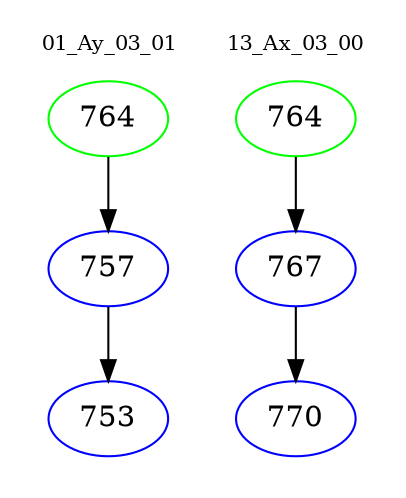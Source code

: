 digraph{
subgraph cluster_0 {
color = white
label = "01_Ay_03_01";
fontsize=10;
T0_764 [label="764", color="green"]
T0_764 -> T0_757 [color="black"]
T0_757 [label="757", color="blue"]
T0_757 -> T0_753 [color="black"]
T0_753 [label="753", color="blue"]
}
subgraph cluster_1 {
color = white
label = "13_Ax_03_00";
fontsize=10;
T1_764 [label="764", color="green"]
T1_764 -> T1_767 [color="black"]
T1_767 [label="767", color="blue"]
T1_767 -> T1_770 [color="black"]
T1_770 [label="770", color="blue"]
}
}
